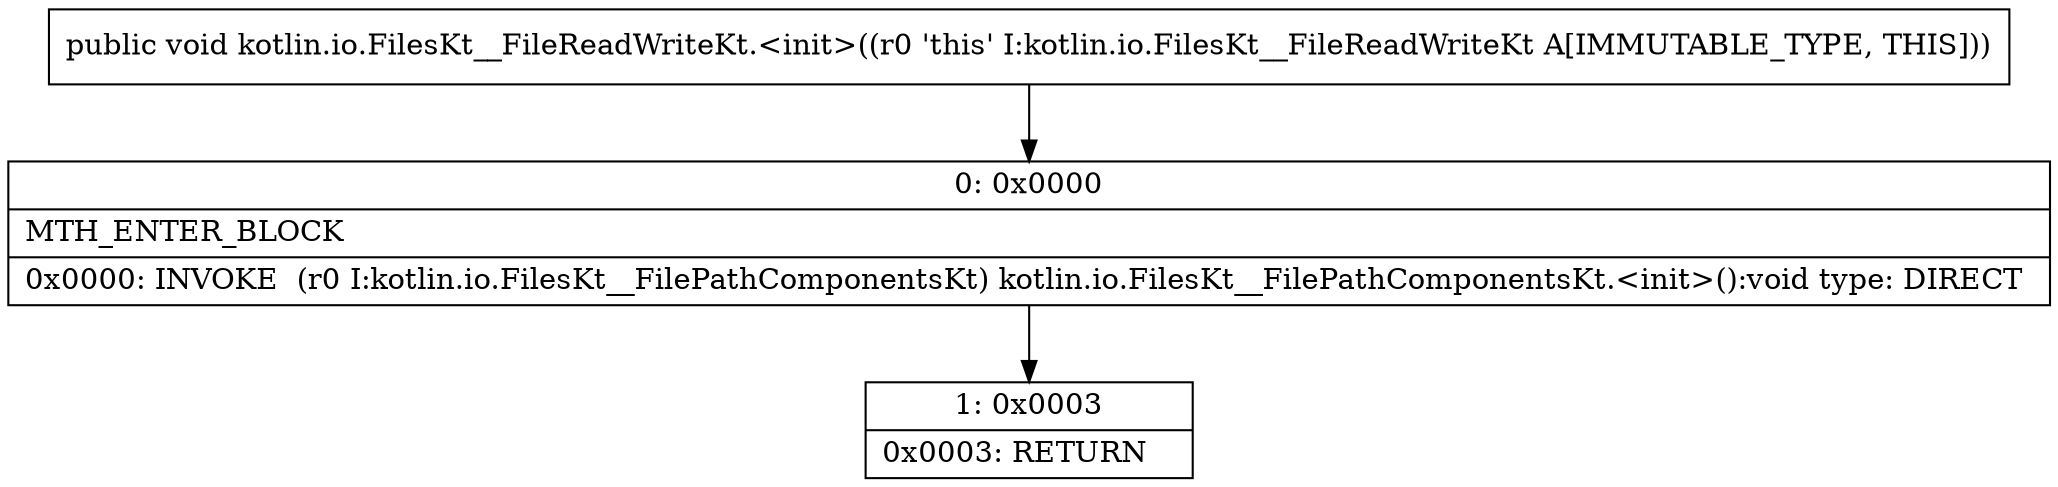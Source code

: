 digraph "CFG forkotlin.io.FilesKt__FileReadWriteKt.\<init\>()V" {
Node_0 [shape=record,label="{0\:\ 0x0000|MTH_ENTER_BLOCK\l|0x0000: INVOKE  (r0 I:kotlin.io.FilesKt__FilePathComponentsKt) kotlin.io.FilesKt__FilePathComponentsKt.\<init\>():void type: DIRECT \l}"];
Node_1 [shape=record,label="{1\:\ 0x0003|0x0003: RETURN   \l}"];
MethodNode[shape=record,label="{public void kotlin.io.FilesKt__FileReadWriteKt.\<init\>((r0 'this' I:kotlin.io.FilesKt__FileReadWriteKt A[IMMUTABLE_TYPE, THIS])) }"];
MethodNode -> Node_0;
Node_0 -> Node_1;
}

